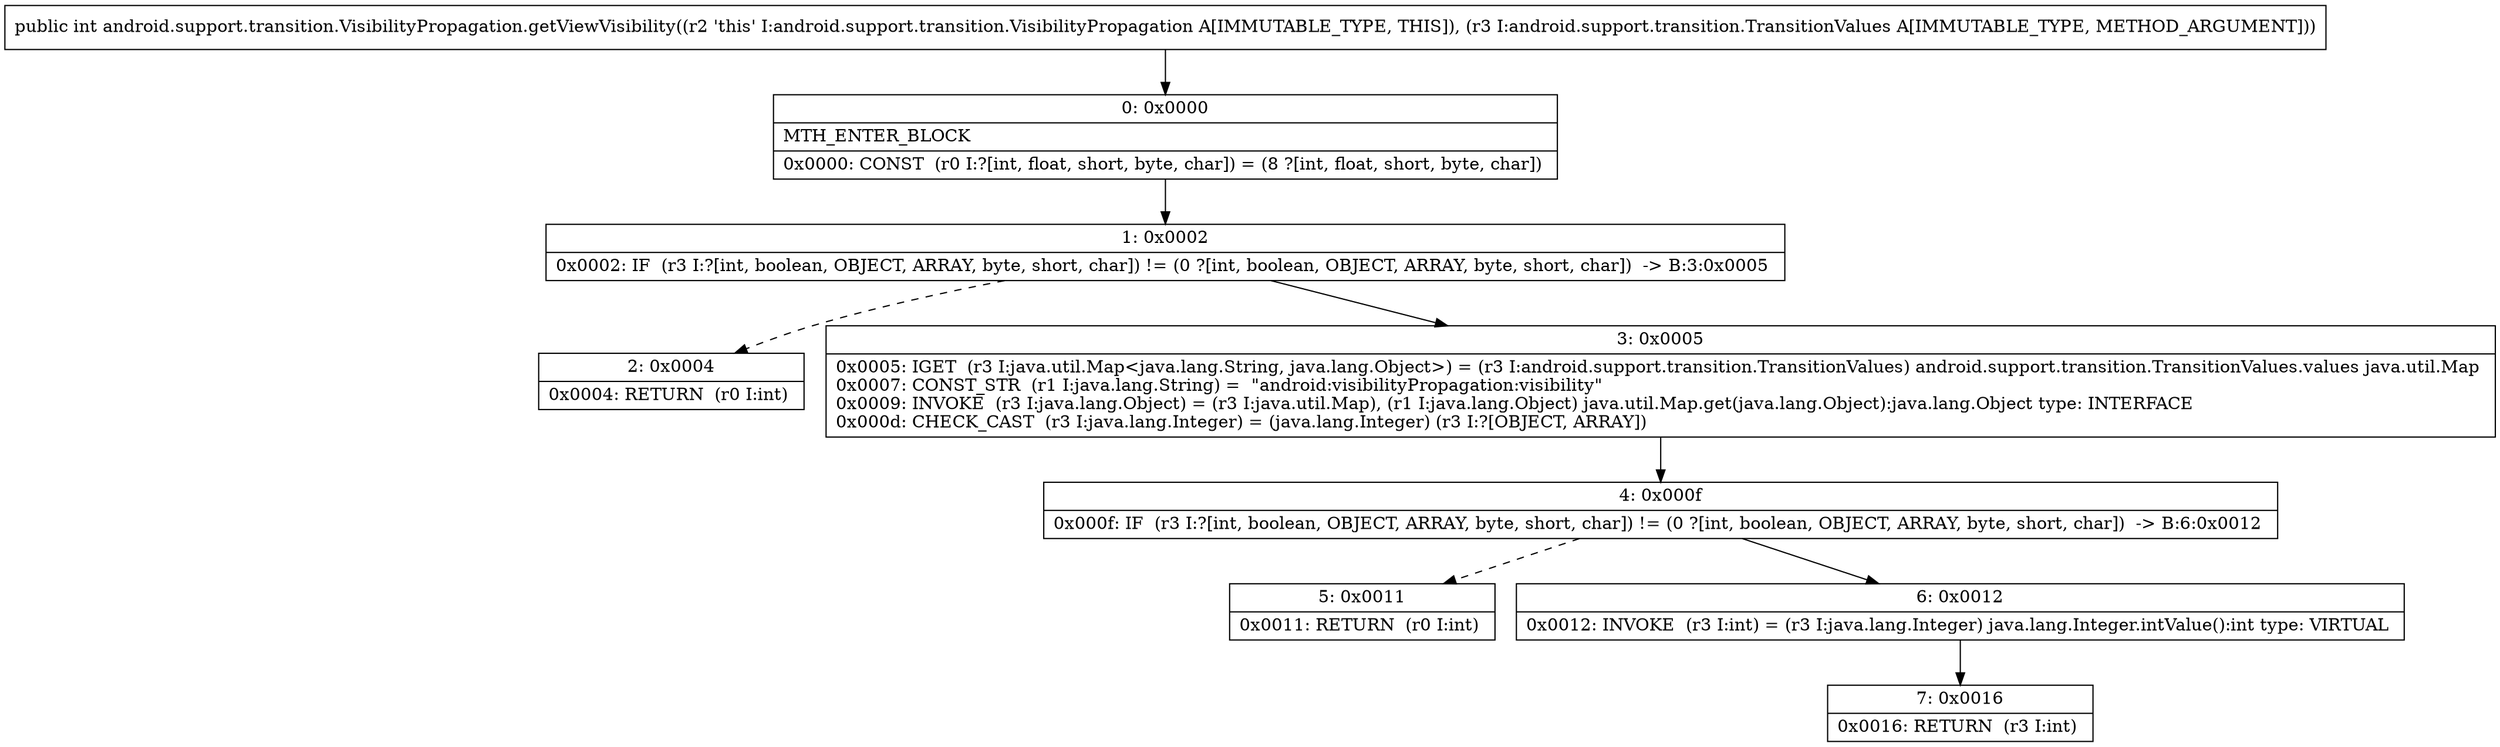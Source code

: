 digraph "CFG forandroid.support.transition.VisibilityPropagation.getViewVisibility(Landroid\/support\/transition\/TransitionValues;)I" {
Node_0 [shape=record,label="{0\:\ 0x0000|MTH_ENTER_BLOCK\l|0x0000: CONST  (r0 I:?[int, float, short, byte, char]) = (8 ?[int, float, short, byte, char]) \l}"];
Node_1 [shape=record,label="{1\:\ 0x0002|0x0002: IF  (r3 I:?[int, boolean, OBJECT, ARRAY, byte, short, char]) != (0 ?[int, boolean, OBJECT, ARRAY, byte, short, char])  \-\> B:3:0x0005 \l}"];
Node_2 [shape=record,label="{2\:\ 0x0004|0x0004: RETURN  (r0 I:int) \l}"];
Node_3 [shape=record,label="{3\:\ 0x0005|0x0005: IGET  (r3 I:java.util.Map\<java.lang.String, java.lang.Object\>) = (r3 I:android.support.transition.TransitionValues) android.support.transition.TransitionValues.values java.util.Map \l0x0007: CONST_STR  (r1 I:java.lang.String) =  \"android:visibilityPropagation:visibility\" \l0x0009: INVOKE  (r3 I:java.lang.Object) = (r3 I:java.util.Map), (r1 I:java.lang.Object) java.util.Map.get(java.lang.Object):java.lang.Object type: INTERFACE \l0x000d: CHECK_CAST  (r3 I:java.lang.Integer) = (java.lang.Integer) (r3 I:?[OBJECT, ARRAY]) \l}"];
Node_4 [shape=record,label="{4\:\ 0x000f|0x000f: IF  (r3 I:?[int, boolean, OBJECT, ARRAY, byte, short, char]) != (0 ?[int, boolean, OBJECT, ARRAY, byte, short, char])  \-\> B:6:0x0012 \l}"];
Node_5 [shape=record,label="{5\:\ 0x0011|0x0011: RETURN  (r0 I:int) \l}"];
Node_6 [shape=record,label="{6\:\ 0x0012|0x0012: INVOKE  (r3 I:int) = (r3 I:java.lang.Integer) java.lang.Integer.intValue():int type: VIRTUAL \l}"];
Node_7 [shape=record,label="{7\:\ 0x0016|0x0016: RETURN  (r3 I:int) \l}"];
MethodNode[shape=record,label="{public int android.support.transition.VisibilityPropagation.getViewVisibility((r2 'this' I:android.support.transition.VisibilityPropagation A[IMMUTABLE_TYPE, THIS]), (r3 I:android.support.transition.TransitionValues A[IMMUTABLE_TYPE, METHOD_ARGUMENT])) }"];
MethodNode -> Node_0;
Node_0 -> Node_1;
Node_1 -> Node_2[style=dashed];
Node_1 -> Node_3;
Node_3 -> Node_4;
Node_4 -> Node_5[style=dashed];
Node_4 -> Node_6;
Node_6 -> Node_7;
}

